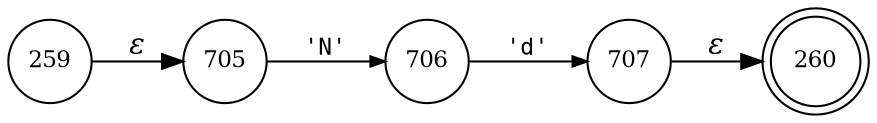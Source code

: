 digraph ATN {
rankdir=LR;
s260[fontsize=11, label="260", shape=doublecircle, fixedsize=true, width=.6];
s705[fontsize=11,label="705", shape=circle, fixedsize=true, width=.55, peripheries=1];
s706[fontsize=11,label="706", shape=circle, fixedsize=true, width=.55, peripheries=1];
s259[fontsize=11,label="259", shape=circle, fixedsize=true, width=.55, peripheries=1];
s707[fontsize=11,label="707", shape=circle, fixedsize=true, width=.55, peripheries=1];
s259 -> s705 [fontname="Times-Italic", label="&epsilon;"];
s705 -> s706 [fontsize=11, fontname="Courier", arrowsize=.7, label = "'N'", arrowhead = normal];
s706 -> s707 [fontsize=11, fontname="Courier", arrowsize=.7, label = "'d'", arrowhead = normal];
s707 -> s260 [fontname="Times-Italic", label="&epsilon;"];
}